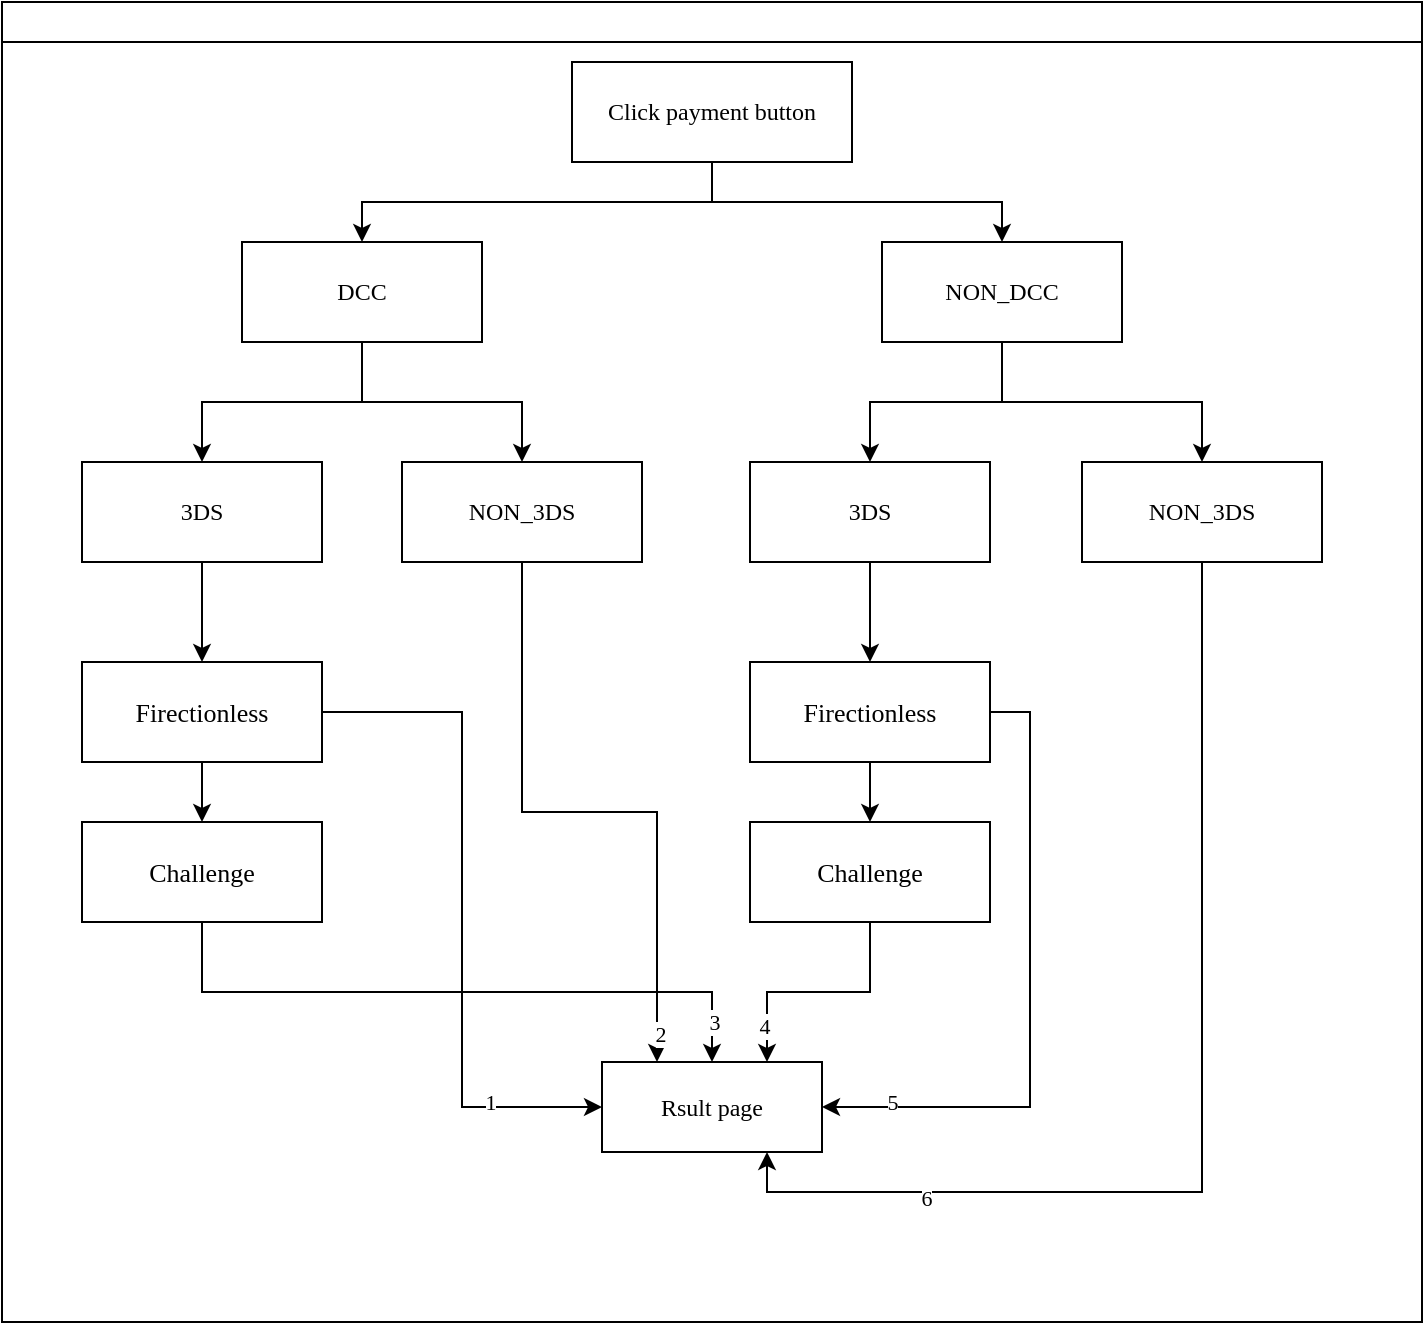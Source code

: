 <mxfile version="13.9.3" type="github">
  <diagram id="prtHgNgQTEPvFCAcTncT" name="Page-1">
    <mxGraphModel dx="1186" dy="644" grid="1" gridSize="10" guides="1" tooltips="1" connect="1" arrows="1" fold="1" page="1" pageScale="1" pageWidth="827" pageHeight="1169" math="0" shadow="0">
      <root>
        <mxCell id="0" />
        <mxCell id="1" parent="0" />
        <mxCell id="dNxyNK7c78bLwvsdeMH5-11" value="" style="swimlane;html=1;startSize=20;horizontal=1;containerType=tree;glass=0;fontFamily=Comic Sans MS;" parent="1" vertex="1">
          <mxGeometry x="59" y="10" width="710" height="660" as="geometry" />
        </mxCell>
        <mxCell id="_yjlvsBiY8l4vG5CGX0j-29" style="edgeStyle=orthogonalEdgeStyle;rounded=0;orthogonalLoop=1;jettySize=auto;html=1;exitX=0.5;exitY=1;exitDx=0;exitDy=0;entryX=0.5;entryY=0;entryDx=0;entryDy=0;fontFamily=Comic Sans MS;" edge="1" parent="dNxyNK7c78bLwvsdeMH5-11" source="_yjlvsBiY8l4vG5CGX0j-2" target="_yjlvsBiY8l4vG5CGX0j-5">
          <mxGeometry relative="1" as="geometry" />
        </mxCell>
        <mxCell id="_yjlvsBiY8l4vG5CGX0j-34" style="edgeStyle=orthogonalEdgeStyle;rounded=0;orthogonalLoop=1;jettySize=auto;html=1;exitX=0.5;exitY=1;exitDx=0;exitDy=0;entryX=0.5;entryY=0;entryDx=0;entryDy=0;fontFamily=Comic Sans MS;" edge="1" parent="dNxyNK7c78bLwvsdeMH5-11" source="_yjlvsBiY8l4vG5CGX0j-2" target="_yjlvsBiY8l4vG5CGX0j-7">
          <mxGeometry relative="1" as="geometry" />
        </mxCell>
        <mxCell id="_yjlvsBiY8l4vG5CGX0j-2" value="&lt;font face=&quot;Comic Sans MS&quot;&gt;DCC&lt;/font&gt;" style="rounded=0;whiteSpace=wrap;html=1;" vertex="1" parent="dNxyNK7c78bLwvsdeMH5-11">
          <mxGeometry x="120" y="120" width="120" height="50" as="geometry" />
        </mxCell>
        <mxCell id="_yjlvsBiY8l4vG5CGX0j-32" style="edgeStyle=orthogonalEdgeStyle;rounded=0;orthogonalLoop=1;jettySize=auto;html=1;exitX=0.5;exitY=1;exitDx=0;exitDy=0;entryX=0.5;entryY=0;entryDx=0;entryDy=0;fontFamily=Comic Sans MS;" edge="1" parent="dNxyNK7c78bLwvsdeMH5-11" source="_yjlvsBiY8l4vG5CGX0j-3" target="_yjlvsBiY8l4vG5CGX0j-6">
          <mxGeometry relative="1" as="geometry" />
        </mxCell>
        <mxCell id="_yjlvsBiY8l4vG5CGX0j-35" style="edgeStyle=orthogonalEdgeStyle;rounded=0;orthogonalLoop=1;jettySize=auto;html=1;exitX=0.5;exitY=1;exitDx=0;exitDy=0;entryX=0.5;entryY=0;entryDx=0;entryDy=0;fontFamily=Comic Sans MS;" edge="1" parent="dNxyNK7c78bLwvsdeMH5-11" source="_yjlvsBiY8l4vG5CGX0j-3" target="_yjlvsBiY8l4vG5CGX0j-8">
          <mxGeometry relative="1" as="geometry" />
        </mxCell>
        <mxCell id="_yjlvsBiY8l4vG5CGX0j-3" value="&lt;font face=&quot;Comic Sans MS&quot;&gt;NON_DCC&lt;/font&gt;" style="rounded=0;whiteSpace=wrap;html=1;" vertex="1" parent="dNxyNK7c78bLwvsdeMH5-11">
          <mxGeometry x="440" y="120" width="120" height="50" as="geometry" />
        </mxCell>
        <mxCell id="_yjlvsBiY8l4vG5CGX0j-27" style="edgeStyle=orthogonalEdgeStyle;rounded=0;orthogonalLoop=1;jettySize=auto;html=1;exitX=0.5;exitY=1;exitDx=0;exitDy=0;entryX=0.5;entryY=0;entryDx=0;entryDy=0;fontFamily=Comic Sans MS;" edge="1" parent="dNxyNK7c78bLwvsdeMH5-11" source="_yjlvsBiY8l4vG5CGX0j-1" target="_yjlvsBiY8l4vG5CGX0j-2">
          <mxGeometry relative="1" as="geometry" />
        </mxCell>
        <mxCell id="_yjlvsBiY8l4vG5CGX0j-33" style="edgeStyle=orthogonalEdgeStyle;rounded=0;orthogonalLoop=1;jettySize=auto;html=1;exitX=0.5;exitY=1;exitDx=0;exitDy=0;entryX=0.5;entryY=0;entryDx=0;entryDy=0;fontFamily=Comic Sans MS;" edge="1" parent="dNxyNK7c78bLwvsdeMH5-11" source="_yjlvsBiY8l4vG5CGX0j-1" target="_yjlvsBiY8l4vG5CGX0j-3">
          <mxGeometry relative="1" as="geometry" />
        </mxCell>
        <mxCell id="_yjlvsBiY8l4vG5CGX0j-1" value="&lt;font face=&quot;Comic Sans MS&quot;&gt;Click payment button&lt;/font&gt;" style="rounded=0;whiteSpace=wrap;html=1;" vertex="1" parent="dNxyNK7c78bLwvsdeMH5-11">
          <mxGeometry x="285" y="30" width="140" height="50" as="geometry" />
        </mxCell>
        <mxCell id="_yjlvsBiY8l4vG5CGX0j-36" style="edgeStyle=orthogonalEdgeStyle;rounded=0;orthogonalLoop=1;jettySize=auto;html=1;exitX=0.5;exitY=1;exitDx=0;exitDy=0;entryX=0.5;entryY=0;entryDx=0;entryDy=0;fontFamily=Comic Sans MS;" edge="1" parent="dNxyNK7c78bLwvsdeMH5-11" source="_yjlvsBiY8l4vG5CGX0j-5" target="_yjlvsBiY8l4vG5CGX0j-9">
          <mxGeometry relative="1" as="geometry" />
        </mxCell>
        <mxCell id="_yjlvsBiY8l4vG5CGX0j-5" value="3DS" style="rounded=0;whiteSpace=wrap;html=1;fontFamily=Comic Sans MS;" vertex="1" parent="dNxyNK7c78bLwvsdeMH5-11">
          <mxGeometry x="40" y="230" width="120" height="50" as="geometry" />
        </mxCell>
        <mxCell id="_yjlvsBiY8l4vG5CGX0j-39" style="edgeStyle=orthogonalEdgeStyle;rounded=0;orthogonalLoop=1;jettySize=auto;html=1;exitX=0.5;exitY=1;exitDx=0;exitDy=0;entryX=0.25;entryY=0;entryDx=0;entryDy=0;fontFamily=Comic Sans MS;" edge="1" parent="dNxyNK7c78bLwvsdeMH5-11" source="_yjlvsBiY8l4vG5CGX0j-7" target="_yjlvsBiY8l4vG5CGX0j-25">
          <mxGeometry relative="1" as="geometry" />
        </mxCell>
        <mxCell id="_yjlvsBiY8l4vG5CGX0j-52" value="2" style="edgeLabel;html=1;align=center;verticalAlign=middle;resizable=0;points=[];fontFamily=Comic Sans MS;" vertex="1" connectable="0" parent="_yjlvsBiY8l4vG5CGX0j-39">
          <mxGeometry x="0.905" y="1" relative="1" as="geometry">
            <mxPoint y="1" as="offset" />
          </mxGeometry>
        </mxCell>
        <mxCell id="_yjlvsBiY8l4vG5CGX0j-7" value="NON_3DS" style="rounded=0;whiteSpace=wrap;html=1;fontFamily=Comic Sans MS;" vertex="1" parent="dNxyNK7c78bLwvsdeMH5-11">
          <mxGeometry x="200" y="230" width="120" height="50" as="geometry" />
        </mxCell>
        <mxCell id="_yjlvsBiY8l4vG5CGX0j-42" style="edgeStyle=orthogonalEdgeStyle;rounded=0;orthogonalLoop=1;jettySize=auto;html=1;exitX=0.5;exitY=1;exitDx=0;exitDy=0;entryX=0.5;entryY=0;entryDx=0;entryDy=0;fontFamily=Comic Sans MS;" edge="1" parent="dNxyNK7c78bLwvsdeMH5-11" source="_yjlvsBiY8l4vG5CGX0j-6" target="_yjlvsBiY8l4vG5CGX0j-24">
          <mxGeometry relative="1" as="geometry" />
        </mxCell>
        <mxCell id="_yjlvsBiY8l4vG5CGX0j-6" value="3DS" style="rounded=0;whiteSpace=wrap;html=1;fontFamily=Comic Sans MS;" vertex="1" parent="dNxyNK7c78bLwvsdeMH5-11">
          <mxGeometry x="374" y="230" width="120" height="50" as="geometry" />
        </mxCell>
        <mxCell id="_yjlvsBiY8l4vG5CGX0j-44" style="edgeStyle=orthogonalEdgeStyle;rounded=0;orthogonalLoop=1;jettySize=auto;html=1;exitX=0.5;exitY=1;exitDx=0;exitDy=0;entryX=0.75;entryY=1;entryDx=0;entryDy=0;fontFamily=Comic Sans MS;" edge="1" parent="dNxyNK7c78bLwvsdeMH5-11" source="_yjlvsBiY8l4vG5CGX0j-8" target="_yjlvsBiY8l4vG5CGX0j-25">
          <mxGeometry relative="1" as="geometry" />
        </mxCell>
        <mxCell id="_yjlvsBiY8l4vG5CGX0j-56" value="6" style="edgeLabel;html=1;align=center;verticalAlign=middle;resizable=0;points=[];fontFamily=Comic Sans MS;" vertex="1" connectable="0" parent="_yjlvsBiY8l4vG5CGX0j-44">
          <mxGeometry x="0.64" y="3" relative="1" as="geometry">
            <mxPoint as="offset" />
          </mxGeometry>
        </mxCell>
        <mxCell id="_yjlvsBiY8l4vG5CGX0j-8" value="NON_3DS" style="rounded=0;whiteSpace=wrap;html=1;fontFamily=Comic Sans MS;" vertex="1" parent="dNxyNK7c78bLwvsdeMH5-11">
          <mxGeometry x="540" y="230" width="120" height="50" as="geometry" />
        </mxCell>
        <mxCell id="_yjlvsBiY8l4vG5CGX0j-37" style="edgeStyle=orthogonalEdgeStyle;rounded=0;orthogonalLoop=1;jettySize=auto;html=1;exitX=0.5;exitY=1;exitDx=0;exitDy=0;entryX=0.5;entryY=0;entryDx=0;entryDy=0;fontFamily=Comic Sans MS;" edge="1" parent="dNxyNK7c78bLwvsdeMH5-11" source="_yjlvsBiY8l4vG5CGX0j-9" target="_yjlvsBiY8l4vG5CGX0j-11">
          <mxGeometry relative="1" as="geometry" />
        </mxCell>
        <mxCell id="_yjlvsBiY8l4vG5CGX0j-41" style="edgeStyle=orthogonalEdgeStyle;rounded=0;orthogonalLoop=1;jettySize=auto;html=1;exitX=1;exitY=0.5;exitDx=0;exitDy=0;entryX=0;entryY=0.5;entryDx=0;entryDy=0;fontFamily=Comic Sans MS;" edge="1" parent="dNxyNK7c78bLwvsdeMH5-11" source="_yjlvsBiY8l4vG5CGX0j-9" target="_yjlvsBiY8l4vG5CGX0j-25">
          <mxGeometry relative="1" as="geometry" />
        </mxCell>
        <mxCell id="_yjlvsBiY8l4vG5CGX0j-51" value="1" style="edgeLabel;html=1;align=center;verticalAlign=middle;resizable=0;points=[];fontFamily=Comic Sans MS;" vertex="1" connectable="0" parent="_yjlvsBiY8l4vG5CGX0j-41">
          <mxGeometry x="0.662" y="4" relative="1" as="geometry">
            <mxPoint x="1" y="1" as="offset" />
          </mxGeometry>
        </mxCell>
        <mxCell id="_yjlvsBiY8l4vG5CGX0j-9" value="&lt;p&gt;&lt;font style=&quot;font-size: 13px&quot;&gt;Firectionless&lt;/font&gt;&lt;/p&gt;" style="rounded=0;whiteSpace=wrap;html=1;fontFamily=Comic Sans MS;align=center;" vertex="1" parent="dNxyNK7c78bLwvsdeMH5-11">
          <mxGeometry x="40" y="330" width="120" height="50" as="geometry" />
        </mxCell>
        <mxCell id="_yjlvsBiY8l4vG5CGX0j-38" style="edgeStyle=orthogonalEdgeStyle;rounded=0;orthogonalLoop=1;jettySize=auto;html=1;exitX=0.5;exitY=1;exitDx=0;exitDy=0;entryX=0.5;entryY=0;entryDx=0;entryDy=0;fontFamily=Comic Sans MS;" edge="1" parent="dNxyNK7c78bLwvsdeMH5-11" source="_yjlvsBiY8l4vG5CGX0j-11" target="_yjlvsBiY8l4vG5CGX0j-25">
          <mxGeometry relative="1" as="geometry" />
        </mxCell>
        <mxCell id="_yjlvsBiY8l4vG5CGX0j-53" value="3" style="edgeLabel;html=1;align=center;verticalAlign=middle;resizable=0;points=[];fontFamily=Comic Sans MS;" vertex="1" connectable="0" parent="_yjlvsBiY8l4vG5CGX0j-38">
          <mxGeometry x="0.877" y="1" relative="1" as="geometry">
            <mxPoint as="offset" />
          </mxGeometry>
        </mxCell>
        <mxCell id="_yjlvsBiY8l4vG5CGX0j-11" value="&lt;p&gt;&lt;span style=&quot;font-size: 13px&quot;&gt;Challenge&lt;/span&gt;&lt;/p&gt;" style="rounded=0;whiteSpace=wrap;html=1;fontFamily=Comic Sans MS;align=center;" vertex="1" parent="dNxyNK7c78bLwvsdeMH5-11">
          <mxGeometry x="40" y="410" width="120" height="50" as="geometry" />
        </mxCell>
        <mxCell id="_yjlvsBiY8l4vG5CGX0j-46" style="edgeStyle=orthogonalEdgeStyle;rounded=0;orthogonalLoop=1;jettySize=auto;html=1;exitX=0.5;exitY=1;exitDx=0;exitDy=0;entryX=0.75;entryY=0;entryDx=0;entryDy=0;fontFamily=Comic Sans MS;" edge="1" parent="dNxyNK7c78bLwvsdeMH5-11" source="_yjlvsBiY8l4vG5CGX0j-12" target="_yjlvsBiY8l4vG5CGX0j-25">
          <mxGeometry relative="1" as="geometry" />
        </mxCell>
        <mxCell id="_yjlvsBiY8l4vG5CGX0j-54" value="4" style="edgeLabel;html=1;align=center;verticalAlign=middle;resizable=0;points=[];fontFamily=Comic Sans MS;" vertex="1" connectable="0" parent="_yjlvsBiY8l4vG5CGX0j-46">
          <mxGeometry x="0.687" y="-2" relative="1" as="geometry">
            <mxPoint y="1" as="offset" />
          </mxGeometry>
        </mxCell>
        <mxCell id="_yjlvsBiY8l4vG5CGX0j-12" value="&lt;p&gt;&lt;span style=&quot;font-size: 13px&quot;&gt;Challenge&lt;/span&gt;&lt;/p&gt;" style="rounded=0;whiteSpace=wrap;html=1;fontFamily=Comic Sans MS;align=center;" vertex="1" parent="dNxyNK7c78bLwvsdeMH5-11">
          <mxGeometry x="374" y="410" width="120" height="50" as="geometry" />
        </mxCell>
        <mxCell id="_yjlvsBiY8l4vG5CGX0j-43" style="edgeStyle=orthogonalEdgeStyle;rounded=0;orthogonalLoop=1;jettySize=auto;html=1;exitX=1;exitY=0.5;exitDx=0;exitDy=0;entryX=1;entryY=0.5;entryDx=0;entryDy=0;fontFamily=Comic Sans MS;" edge="1" parent="dNxyNK7c78bLwvsdeMH5-11" source="_yjlvsBiY8l4vG5CGX0j-24" target="_yjlvsBiY8l4vG5CGX0j-25">
          <mxGeometry relative="1" as="geometry" />
        </mxCell>
        <mxCell id="_yjlvsBiY8l4vG5CGX0j-55" value="5" style="edgeLabel;html=1;align=center;verticalAlign=middle;resizable=0;points=[];fontFamily=Comic Sans MS;" vertex="1" connectable="0" parent="_yjlvsBiY8l4vG5CGX0j-43">
          <mxGeometry x="0.788" y="-3" relative="1" as="geometry">
            <mxPoint x="1" as="offset" />
          </mxGeometry>
        </mxCell>
        <mxCell id="_yjlvsBiY8l4vG5CGX0j-45" style="edgeStyle=orthogonalEdgeStyle;rounded=0;orthogonalLoop=1;jettySize=auto;html=1;exitX=0.5;exitY=1;exitDx=0;exitDy=0;entryX=0.5;entryY=0;entryDx=0;entryDy=0;fontFamily=Comic Sans MS;" edge="1" parent="dNxyNK7c78bLwvsdeMH5-11" source="_yjlvsBiY8l4vG5CGX0j-24" target="_yjlvsBiY8l4vG5CGX0j-12">
          <mxGeometry relative="1" as="geometry" />
        </mxCell>
        <mxCell id="_yjlvsBiY8l4vG5CGX0j-24" value="&lt;p&gt;&lt;font style=&quot;font-size: 13px&quot;&gt;Firectionless&lt;/font&gt;&lt;/p&gt;" style="rounded=0;whiteSpace=wrap;html=1;fontFamily=Comic Sans MS;align=center;" vertex="1" parent="dNxyNK7c78bLwvsdeMH5-11">
          <mxGeometry x="374" y="330" width="120" height="50" as="geometry" />
        </mxCell>
        <mxCell id="_yjlvsBiY8l4vG5CGX0j-25" value="Rsult page" style="rounded=0;whiteSpace=wrap;html=1;labelBackgroundColor=none;fontFamily=Comic Sans MS;" vertex="1" parent="dNxyNK7c78bLwvsdeMH5-11">
          <mxGeometry x="300" y="530" width="110" height="45" as="geometry" />
        </mxCell>
      </root>
    </mxGraphModel>
  </diagram>
</mxfile>
